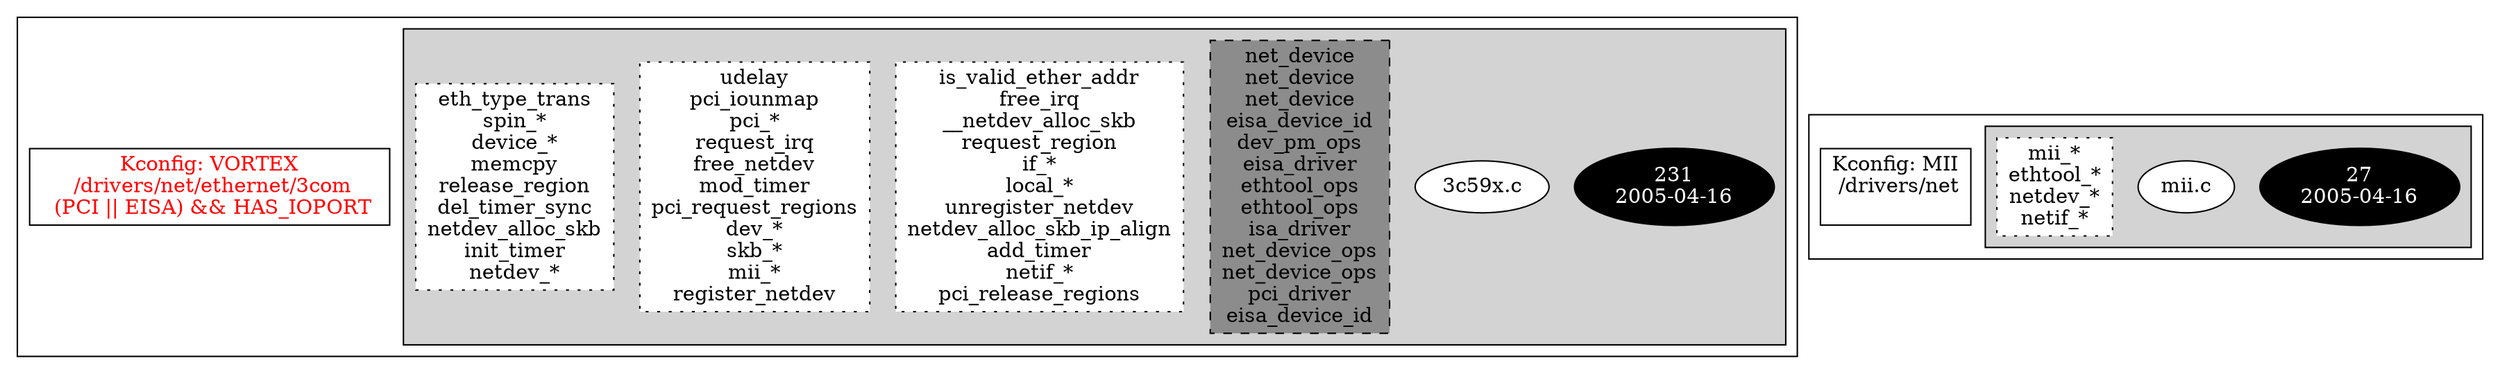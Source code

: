 digraph Driver {
	ranksep=2;
	splines=ortho;
	//Symbol: VORTEX
	subgraph "cluster_VORTEX"{
		subgraph "cluster_3c59x.c" {
			style=filled
			"commit_3c59x.c" [style=filled, fillcolor=black, fontcolor=white, label="231\n2005-04-16"];
			"3c59x.c" [style=filled, fillcolor=white, fontcolor=black, label="3c59x.c\n"];
			"structs-3c59x.c" [style="filled,dashed" shape=box, fillcolor=grey55, fontcolor=black, label="net_device\nnet_device\nnet_device\neisa_device_id\ndev_pm_ops\neisa_driver\nethtool_ops\nethtool_ops\nisa_driver\nnet_device_ops\nnet_device_ops\npci_driver\neisa_device_id\n"];
			"funccall3-3c59x.c" [style="filled,dotted" shape=box, fillcolor=white, fontcolor=black, label="is_valid_ether_addr\nfree_irq\n__netdev_alloc_skb\nrequest_region\nif_*\nlocal_*\nunregister_netdev\nnetdev_alloc_skb_ip_align\nadd_timer\nnetif_*\npci_release_regions\n"];
			"funccall2-3c59x.c" [style="filled,dotted" shape=box, fillcolor=white, fontcolor=black, label="udelay\npci_iounmap\npci_*\nrequest_irq\nfree_netdev\nmod_timer\npci_request_regions\ndev_*\nskb_*\nmii_*\nregister_netdev\n"];
			"funccall1-3c59x.c" [style="filled,dotted" shape=box, fillcolor=white, fontcolor=black, label="eth_type_trans\nspin_*\ndevice_*\nmemcpy\nrelease_region\ndel_timer_sync\nnetdev_alloc_skb\ninit_timer\nnetdev_*\n"];
		}
		"K:VORTEX" [label="Kconfig: VORTEX\n /drivers/net/ethernet/3com\n  (PCI || EISA) && HAS_IOPORT ", shape=box, fontcolor=red];
	}
	//Symbol: MII
	subgraph "cluster_MII"{
		subgraph "cluster_mii.c" {
			style=filled
			"commit_mii.c" [style=filled, fillcolor=black, fontcolor=white, label="27\n2005-04-16"];
			"mii.c" [style=filled, fillcolor=white, fontcolor=black, label="mii.c\n"];
			"funccall0-mii.c" [style="filled,dotted" shape=box, fillcolor=white, fontcolor=black, label="mii_*\nethtool_*\nnetdev_*\nnetif_*\n"];
		}
		"K:MII" [label="Kconfig: MII\n /drivers/net\n ", shape=box];
	}
}
